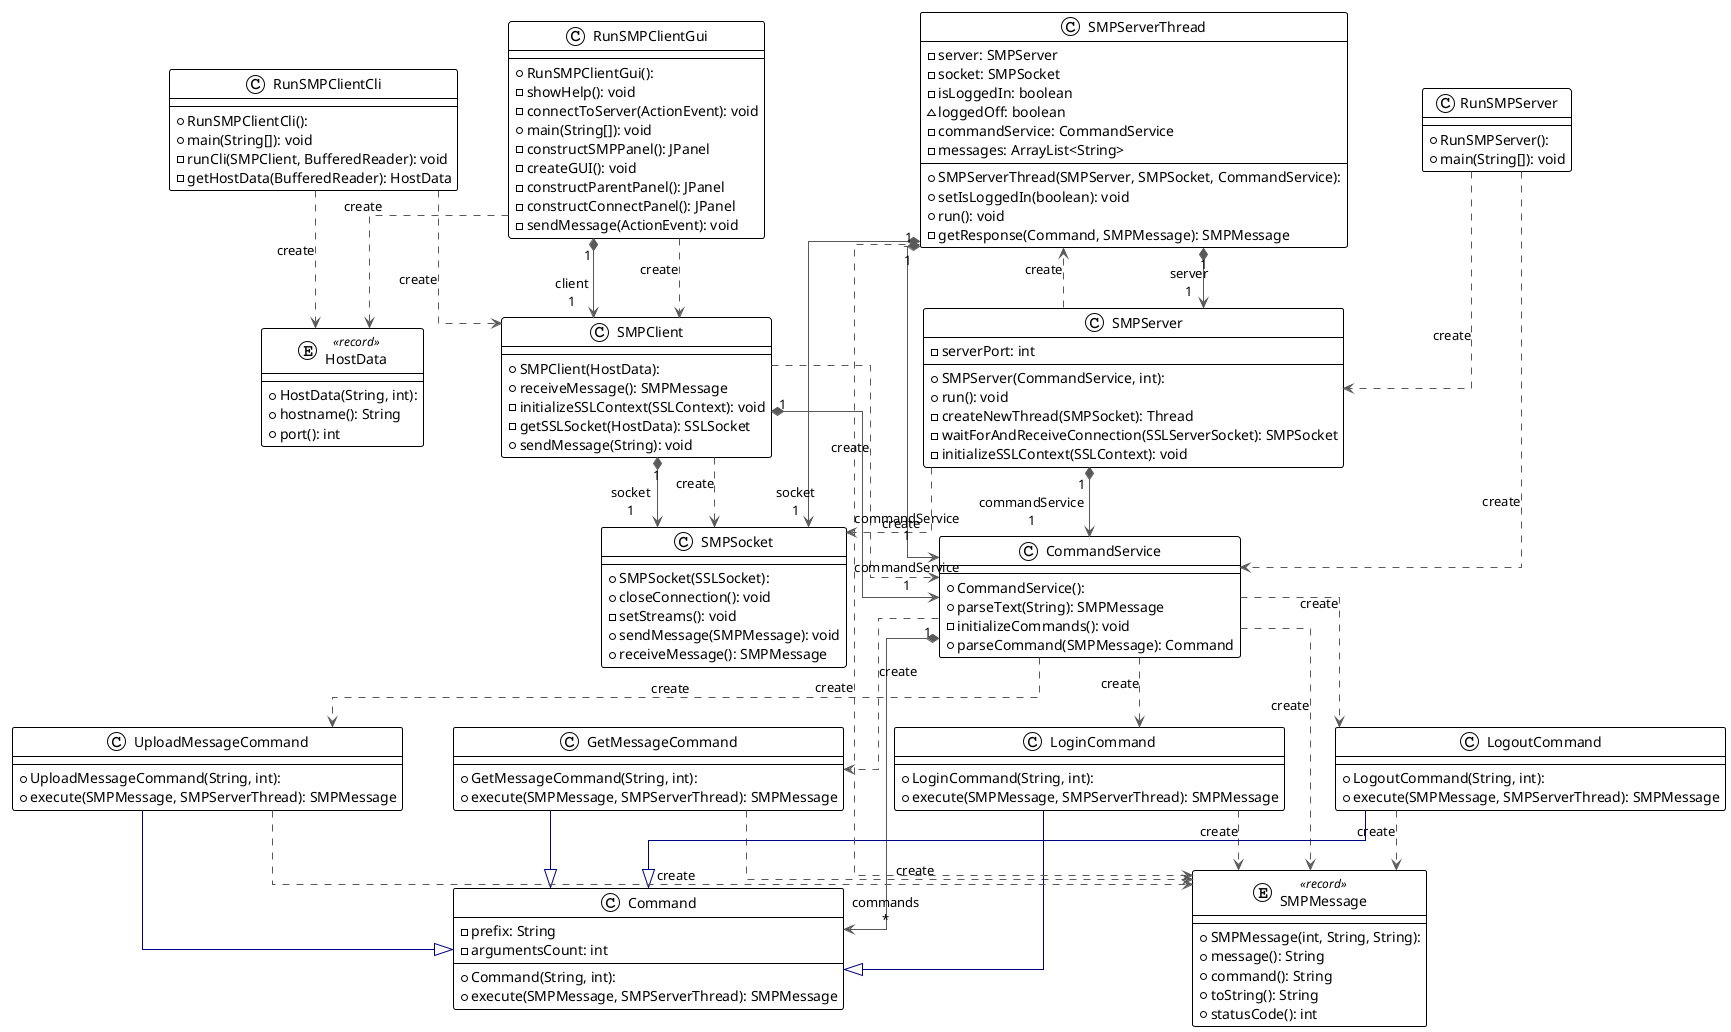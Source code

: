 @startuml

!theme plain
top to bottom direction
skinparam linetype ortho
skinparam nodesep 50

class Command {
  + Command(String, int): 
  - prefix: String
  - argumentsCount: int
  + execute(SMPMessage, SMPServerThread): SMPMessage
}
class CommandService {
  + CommandService(): 
  + parseText(String): SMPMessage
  - initializeCommands(): void
  + parseCommand(SMPMessage): Command
}
class GetMessageCommand {
  + GetMessageCommand(String, int): 
  + execute(SMPMessage, SMPServerThread): SMPMessage
}
entity HostData << record >> {
  + HostData(String, int): 
  + hostname(): String
  + port(): int
}
class LoginCommand {
  + LoginCommand(String, int): 
  + execute(SMPMessage, SMPServerThread): SMPMessage
}
class LogoutCommand {
  + LogoutCommand(String, int): 
  + execute(SMPMessage, SMPServerThread): SMPMessage
}
class RunSMPClientCli {
  + RunSMPClientCli(): 
  + main(String[]): void
  - runCli(SMPClient, BufferedReader): void
  - getHostData(BufferedReader): HostData
}
class RunSMPClientGui {
  + RunSMPClientGui(): 
  - showHelp(): void
  - connectToServer(ActionEvent): void
  + main(String[]): void
  - constructSMPPanel(): JPanel
  - createGUI(): void
  - constructParentPanel(): JPanel
  - constructConnectPanel(): JPanel
  - sendMessage(ActionEvent): void
}
class RunSMPServer {
  + RunSMPServer(): 
  + main(String[]): void
}
class SMPClient {
  + SMPClient(HostData): 
  + receiveMessage(): SMPMessage
  - initializeSSLContext(SSLContext): void
  - getSSLSocket(HostData): SSLSocket
  + sendMessage(String): void
}
entity SMPMessage << record >> {
  + SMPMessage(int, String, String): 
  + message(): String
  + command(): String
  + toString(): String
  + statusCode(): int
}
class SMPServer {
  + SMPServer(CommandService, int): 
  - serverPort: int
  + run(): void
  - createNewThread(SMPSocket): Thread
  - waitForAndReceiveConnection(SSLServerSocket): SMPSocket
  - initializeSSLContext(SSLContext): void
}
class SMPServerThread {
  + SMPServerThread(SMPServer, SMPSocket, CommandService): 
  - server: SMPServer
  - socket: SMPSocket
  - isLoggedIn: boolean
  ~ loggedOff: boolean
  - commandService: CommandService
  - messages: ArrayList<String>
  + setIsLoggedIn(boolean): void
  + run(): void
  - getResponse(Command, SMPMessage): SMPMessage
}
class SMPSocket {
  + SMPSocket(SSLSocket): 
  + closeConnection(): void
  - setStreams(): void
  + sendMessage(SMPMessage): void
  + receiveMessage(): SMPMessage
}
class UploadMessageCommand {
  + UploadMessageCommand(String, int): 
  + execute(SMPMessage, SMPServerThread): SMPMessage
}

CommandService       "1" *-[#595959,plain]-> "commands\n*" Command              
CommandService        -[#595959,dashed]->  GetMessageCommand    : "«create»"
CommandService        -[#595959,dashed]->  LoginCommand         : "«create»"
CommandService        -[#595959,dashed]->  LogoutCommand        : "«create»"
CommandService        -[#595959,dashed]->  SMPMessage           : "«create»"
CommandService        -[#595959,dashed]->  UploadMessageCommand : "«create»"
GetMessageCommand     -[#000082,plain]-^  Command              
GetMessageCommand     -[#595959,dashed]->  SMPMessage           : "«create»"
LoginCommand          -[#000082,plain]-^  Command              
LoginCommand          -[#595959,dashed]->  SMPMessage           : "«create»"
LogoutCommand         -[#000082,plain]-^  Command              
LogoutCommand         -[#595959,dashed]->  SMPMessage           : "«create»"
RunSMPClientCli       -[#595959,dashed]->  HostData             : "«create»"
RunSMPClientCli       -[#595959,dashed]->  SMPClient            : "«create»"
RunSMPClientGui       -[#595959,dashed]->  HostData             : "«create»"
RunSMPClientGui      "1" *-[#595959,plain]-> "client\n1" SMPClient            
RunSMPClientGui       -[#595959,dashed]->  SMPClient            : "«create»"
RunSMPServer          -[#595959,dashed]->  CommandService       : "«create»"
RunSMPServer          -[#595959,dashed]->  SMPServer            : "«create»"
SMPClient             -[#595959,dashed]->  CommandService       : "«create»"
SMPClient            "1" *-[#595959,plain]-> "commandService\n1" CommandService       
SMPClient            "1" *-[#595959,plain]-> "socket\n1" SMPSocket            
SMPClient             -[#595959,dashed]->  SMPSocket            : "«create»"
SMPServer            "1" *-[#595959,plain]-> "commandService\n1" CommandService       
SMPServer             -[#595959,dashed]->  SMPServerThread      : "«create»"
SMPServer             -[#595959,dashed]->  SMPSocket            : "«create»"
SMPServerThread      "1" *-[#595959,plain]-> "commandService\n1" CommandService       
SMPServerThread       -[#595959,dashed]->  SMPMessage           : "«create»"
SMPServerThread      "1" *-[#595959,plain]-> "server\n1" SMPServer            
SMPServerThread      "1" *-[#595959,plain]-> "socket\n1" SMPSocket            
UploadMessageCommand  -[#000082,plain]-^  Command              
UploadMessageCommand  -[#595959,dashed]->  SMPMessage           : "«create»"
@enduml
